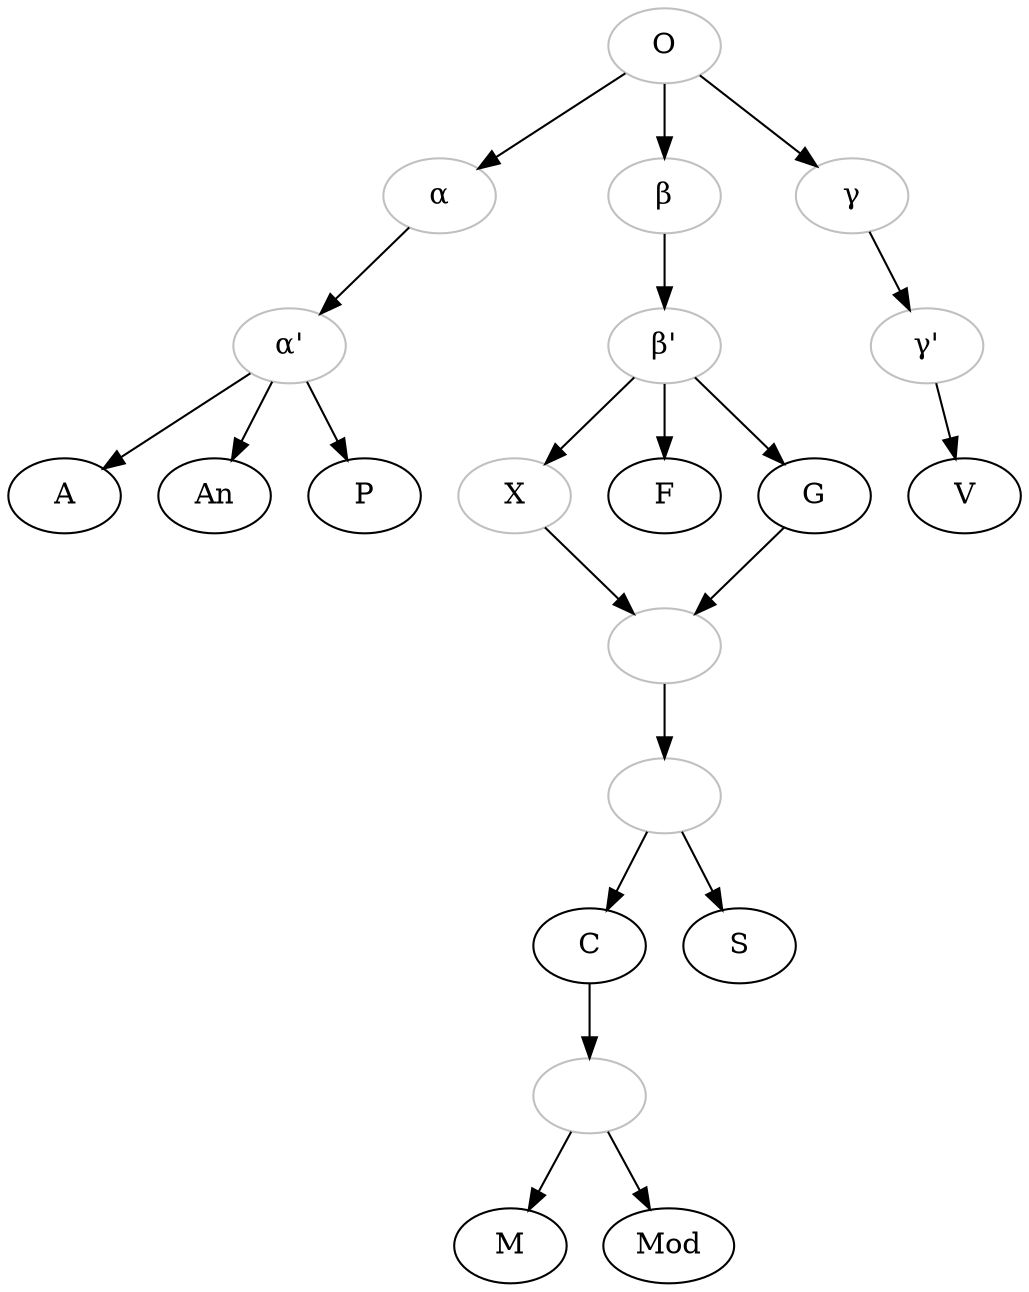 digraph{
    
    O[color="grey"];
    alpha[label="α", color="grey"];
    alphaprime[label="α'", color="grey"];
    beta[label="β", color="grey"];
    betaprime[label="β'", color="grey"];
    gamma[label="γ", color="grey"];
    gammaprime[label="γ'", color="grey"];
    1[label="", color="grey"];
    2[label="", color="grey"];
    3[label="", color="grey"];
    X[label="X", color="grey"];

    O->alpha;
    alpha->alphaprime;
    alphaprime->A;
    alphaprime->An;
    alphaprime->P;
    O->beta;
    beta->betaprime;
    betaprime->F;
    betaprime->X;
    betaprime->G;
    X->1;
    G->1;
    1->2;
    2->C;
    2->S;
    C->3;
    3->M;
    3->Mod;
    O->gamma;
    gamma->gammaprime;
    gammaprime->V;

}